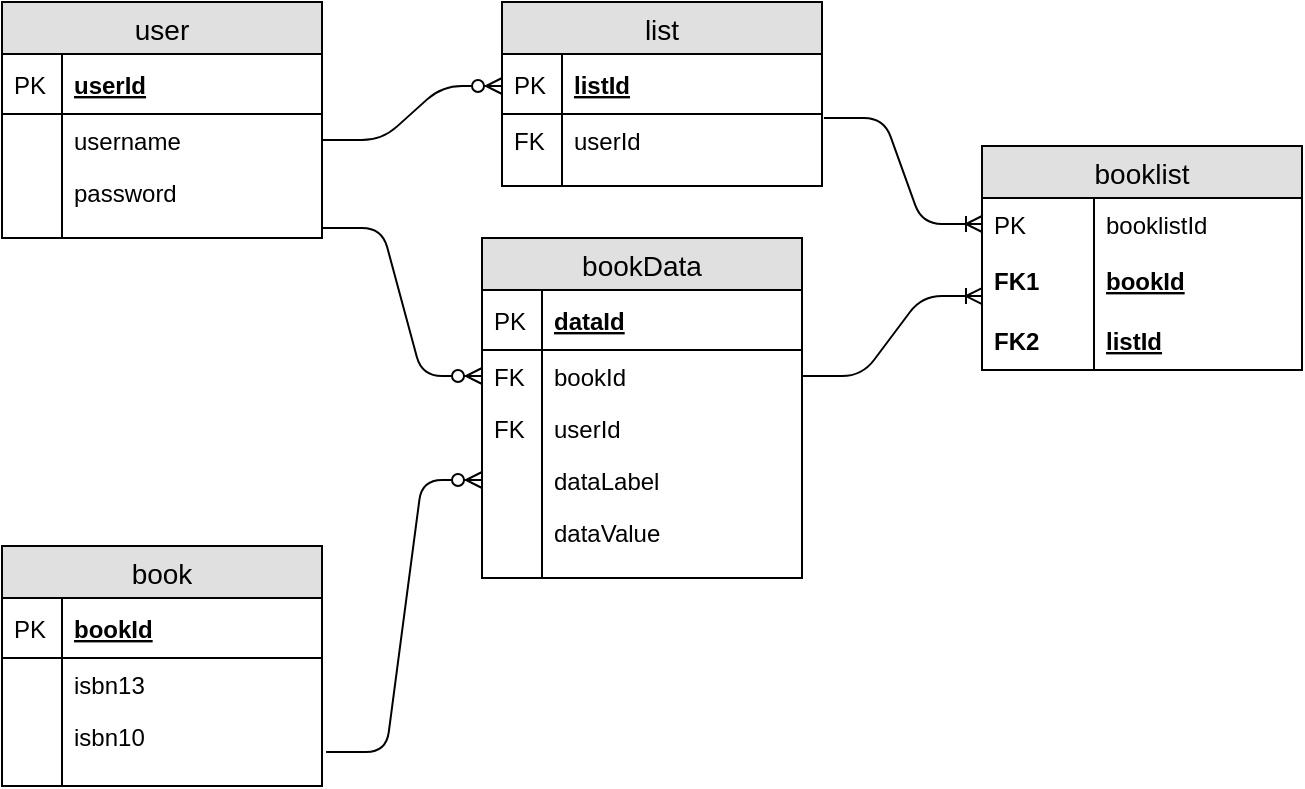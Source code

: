 <mxfile version="12.7.9" type="device"><diagram id="eM1OXEGYLTmeJ4n0JonU" name="Page-1"><mxGraphModel dx="1632" dy="539" grid="1" gridSize="10" guides="1" tooltips="1" connect="1" arrows="1" fold="1" page="1" pageScale="1" pageWidth="850" pageHeight="1100" math="0" shadow="0"><root><mxCell id="0"/><mxCell id="1" parent="0"/><mxCell id="8sObgWADqYkJPRFbmLHV-3" value="user" style="swimlane;fontStyle=0;childLayout=stackLayout;horizontal=1;startSize=26;fillColor=#e0e0e0;horizontalStack=0;resizeParent=1;resizeParentMax=0;resizeLast=0;collapsible=1;marginBottom=0;swimlaneFillColor=#ffffff;align=center;fontSize=14;" parent="1" vertex="1"><mxGeometry x="-680" y="78" width="160" height="118" as="geometry"/></mxCell><mxCell id="8sObgWADqYkJPRFbmLHV-4" value="userId" style="shape=partialRectangle;top=0;left=0;right=0;bottom=1;align=left;verticalAlign=middle;fillColor=none;spacingLeft=34;spacingRight=4;overflow=hidden;rotatable=0;points=[[0,0.5],[1,0.5]];portConstraint=eastwest;dropTarget=0;fontStyle=5;fontSize=12;" parent="8sObgWADqYkJPRFbmLHV-3" vertex="1"><mxGeometry y="26" width="160" height="30" as="geometry"/></mxCell><mxCell id="8sObgWADqYkJPRFbmLHV-5" value="PK" style="shape=partialRectangle;top=0;left=0;bottom=0;fillColor=none;align=left;verticalAlign=middle;spacingLeft=4;spacingRight=4;overflow=hidden;rotatable=0;points=[];portConstraint=eastwest;part=1;fontSize=12;" parent="8sObgWADqYkJPRFbmLHV-4" vertex="1" connectable="0"><mxGeometry width="30" height="30" as="geometry"/></mxCell><mxCell id="8sObgWADqYkJPRFbmLHV-48" value="" style="edgeStyle=entityRelationEdgeStyle;fontSize=12;html=1;endArrow=ERzeroToMany;endFill=1;exitX=1;exitY=0.5;exitDx=0;exitDy=0;" parent="8sObgWADqYkJPRFbmLHV-3" source="8sObgWADqYkJPRFbmLHV-6" edge="1"><mxGeometry width="100" height="100" relative="1" as="geometry"><mxPoint x="150" y="142" as="sourcePoint"/><mxPoint x="250" y="42" as="targetPoint"/></mxGeometry></mxCell><mxCell id="8sObgWADqYkJPRFbmLHV-6" value="username" style="shape=partialRectangle;top=0;left=0;right=0;bottom=0;align=left;verticalAlign=top;fillColor=none;spacingLeft=34;spacingRight=4;overflow=hidden;rotatable=0;points=[[0,0.5],[1,0.5]];portConstraint=eastwest;dropTarget=0;fontSize=12;" parent="8sObgWADqYkJPRFbmLHV-3" vertex="1"><mxGeometry y="56" width="160" height="26" as="geometry"/></mxCell><mxCell id="8sObgWADqYkJPRFbmLHV-7" value="" style="shape=partialRectangle;top=0;left=0;bottom=0;fillColor=none;align=left;verticalAlign=top;spacingLeft=4;spacingRight=4;overflow=hidden;rotatable=0;points=[];portConstraint=eastwest;part=1;fontSize=12;" parent="8sObgWADqYkJPRFbmLHV-6" vertex="1" connectable="0"><mxGeometry width="30" height="26" as="geometry"/></mxCell><mxCell id="8sObgWADqYkJPRFbmLHV-8" value="password" style="shape=partialRectangle;top=0;left=0;right=0;bottom=0;align=left;verticalAlign=top;fillColor=none;spacingLeft=34;spacingRight=4;overflow=hidden;rotatable=0;points=[[0,0.5],[1,0.5]];portConstraint=eastwest;dropTarget=0;fontSize=12;" parent="8sObgWADqYkJPRFbmLHV-3" vertex="1"><mxGeometry y="82" width="160" height="26" as="geometry"/></mxCell><mxCell id="8sObgWADqYkJPRFbmLHV-9" value="" style="shape=partialRectangle;top=0;left=0;bottom=0;fillColor=none;align=left;verticalAlign=top;spacingLeft=4;spacingRight=4;overflow=hidden;rotatable=0;points=[];portConstraint=eastwest;part=1;fontSize=12;" parent="8sObgWADqYkJPRFbmLHV-8" vertex="1" connectable="0"><mxGeometry width="30" height="26" as="geometry"/></mxCell><mxCell id="8sObgWADqYkJPRFbmLHV-12" value="" style="shape=partialRectangle;top=0;left=0;right=0;bottom=0;align=left;verticalAlign=top;fillColor=none;spacingLeft=34;spacingRight=4;overflow=hidden;rotatable=0;points=[[0,0.5],[1,0.5]];portConstraint=eastwest;dropTarget=0;fontSize=12;" parent="8sObgWADqYkJPRFbmLHV-3" vertex="1"><mxGeometry y="108" width="160" height="10" as="geometry"/></mxCell><mxCell id="8sObgWADqYkJPRFbmLHV-13" value="" style="shape=partialRectangle;top=0;left=0;bottom=0;fillColor=none;align=left;verticalAlign=top;spacingLeft=4;spacingRight=4;overflow=hidden;rotatable=0;points=[];portConstraint=eastwest;part=1;fontSize=12;" parent="8sObgWADqYkJPRFbmLHV-12" vertex="1" connectable="0"><mxGeometry width="30" height="10" as="geometry"/></mxCell><mxCell id="8sObgWADqYkJPRFbmLHV-14" value="book" style="swimlane;fontStyle=0;childLayout=stackLayout;horizontal=1;startSize=26;fillColor=#e0e0e0;horizontalStack=0;resizeParent=1;resizeParentMax=0;resizeLast=0;collapsible=1;marginBottom=0;swimlaneFillColor=#ffffff;align=center;fontSize=14;" parent="1" vertex="1"><mxGeometry x="-680" y="350" width="160" height="120" as="geometry"/></mxCell><mxCell id="gzAt-vrBxV-9pyKYvbsG-20" value="bookId" style="shape=partialRectangle;top=0;left=0;right=0;bottom=1;align=left;verticalAlign=middle;fillColor=none;spacingLeft=34;spacingRight=4;overflow=hidden;rotatable=0;points=[[0,0.5],[1,0.5]];portConstraint=eastwest;dropTarget=0;fontStyle=5;fontSize=12;" parent="8sObgWADqYkJPRFbmLHV-14" vertex="1"><mxGeometry y="26" width="160" height="30" as="geometry"/></mxCell><mxCell id="gzAt-vrBxV-9pyKYvbsG-21" value="PK" style="shape=partialRectangle;top=0;left=0;bottom=0;fillColor=none;align=left;verticalAlign=middle;spacingLeft=4;spacingRight=4;overflow=hidden;rotatable=0;points=[];portConstraint=eastwest;part=1;fontSize=12;" parent="gzAt-vrBxV-9pyKYvbsG-20" vertex="1" connectable="0"><mxGeometry width="30" height="30" as="geometry"/></mxCell><mxCell id="8sObgWADqYkJPRFbmLHV-19" value="isbn13" style="shape=partialRectangle;top=0;left=0;right=0;bottom=0;align=left;verticalAlign=top;fillColor=none;spacingLeft=34;spacingRight=4;overflow=hidden;rotatable=0;points=[[0,0.5],[1,0.5]];portConstraint=eastwest;dropTarget=0;fontSize=12;" parent="8sObgWADqYkJPRFbmLHV-14" vertex="1"><mxGeometry y="56" width="160" height="26" as="geometry"/></mxCell><mxCell id="8sObgWADqYkJPRFbmLHV-20" value="" style="shape=partialRectangle;top=0;left=0;bottom=0;fillColor=none;align=left;verticalAlign=top;spacingLeft=4;spacingRight=4;overflow=hidden;rotatable=0;points=[];portConstraint=eastwest;part=1;fontSize=12;" parent="8sObgWADqYkJPRFbmLHV-19" vertex="1" connectable="0"><mxGeometry width="30" height="26" as="geometry"/></mxCell><mxCell id="8sObgWADqYkJPRFbmLHV-17" value="isbn10" style="shape=partialRectangle;top=0;left=0;right=0;bottom=0;align=left;verticalAlign=top;fillColor=none;spacingLeft=34;spacingRight=4;overflow=hidden;rotatable=0;points=[[0,0.5],[1,0.5]];portConstraint=eastwest;dropTarget=0;fontSize=12;" parent="8sObgWADqYkJPRFbmLHV-14" vertex="1"><mxGeometry y="82" width="160" height="26" as="geometry"/></mxCell><mxCell id="8sObgWADqYkJPRFbmLHV-18" value="" style="shape=partialRectangle;top=0;left=0;bottom=0;fillColor=none;align=left;verticalAlign=top;spacingLeft=4;spacingRight=4;overflow=hidden;rotatable=0;points=[];portConstraint=eastwest;part=1;fontSize=12;" parent="8sObgWADqYkJPRFbmLHV-17" vertex="1" connectable="0"><mxGeometry width="30" height="26" as="geometry"/></mxCell><mxCell id="8sObgWADqYkJPRFbmLHV-23" value="" style="shape=partialRectangle;top=0;left=0;right=0;bottom=0;align=left;verticalAlign=top;fillColor=none;spacingLeft=34;spacingRight=4;overflow=hidden;rotatable=0;points=[[0,0.5],[1,0.5]];portConstraint=eastwest;dropTarget=0;fontSize=12;" parent="8sObgWADqYkJPRFbmLHV-14" vertex="1"><mxGeometry y="108" width="160" height="12" as="geometry"/></mxCell><mxCell id="8sObgWADqYkJPRFbmLHV-24" value="" style="shape=partialRectangle;top=0;left=0;bottom=0;fillColor=none;align=left;verticalAlign=top;spacingLeft=4;spacingRight=4;overflow=hidden;rotatable=0;points=[];portConstraint=eastwest;part=1;fontSize=12;" parent="8sObgWADqYkJPRFbmLHV-23" vertex="1" connectable="0"><mxGeometry width="30" height="12" as="geometry"/></mxCell><mxCell id="8sObgWADqYkJPRFbmLHV-25" value="booklist" style="swimlane;fontStyle=0;childLayout=stackLayout;horizontal=1;startSize=26;fillColor=#e0e0e0;horizontalStack=0;resizeParent=1;resizeParentMax=0;resizeLast=0;collapsible=1;marginBottom=0;swimlaneFillColor=#ffffff;align=center;fontSize=14;" parent="1" vertex="1"><mxGeometry x="-190" y="150" width="160" height="112" as="geometry"/></mxCell><mxCell id="8sObgWADqYkJPRFbmLHV-30" value="booklistId" style="shape=partialRectangle;top=0;left=0;right=0;bottom=0;align=left;verticalAlign=top;fillColor=none;spacingLeft=60;spacingRight=4;overflow=hidden;rotatable=0;points=[[0,0.5],[1,0.5]];portConstraint=eastwest;dropTarget=0;fontSize=12;" parent="8sObgWADqYkJPRFbmLHV-25" vertex="1"><mxGeometry y="26" width="160" height="26" as="geometry"/></mxCell><mxCell id="8sObgWADqYkJPRFbmLHV-31" value="PK" style="shape=partialRectangle;top=0;left=0;bottom=0;fillColor=none;align=left;verticalAlign=top;spacingLeft=4;spacingRight=4;overflow=hidden;rotatable=0;points=[];portConstraint=eastwest;part=1;fontSize=12;" parent="8sObgWADqYkJPRFbmLHV-30" vertex="1" connectable="0"><mxGeometry width="56" height="26" as="geometry"/></mxCell><mxCell id="8sObgWADqYkJPRFbmLHV-26" value="bookId" style="shape=partialRectangle;top=0;left=0;right=0;bottom=0;align=left;verticalAlign=middle;fillColor=none;spacingLeft=60;spacingRight=4;overflow=hidden;rotatable=0;points=[[0,0.5],[1,0.5]];portConstraint=eastwest;dropTarget=0;fontStyle=5;fontSize=12;" parent="8sObgWADqYkJPRFbmLHV-25" vertex="1"><mxGeometry y="52" width="160" height="30" as="geometry"/></mxCell><mxCell id="8sObgWADqYkJPRFbmLHV-27" value="FK1" style="shape=partialRectangle;fontStyle=1;top=0;left=0;bottom=0;fillColor=none;align=left;verticalAlign=middle;spacingLeft=4;spacingRight=4;overflow=hidden;rotatable=0;points=[];portConstraint=eastwest;part=1;fontSize=12;" parent="8sObgWADqYkJPRFbmLHV-26" vertex="1" connectable="0"><mxGeometry width="56" height="30" as="geometry"/></mxCell><mxCell id="8sObgWADqYkJPRFbmLHV-28" value="listId" style="shape=partialRectangle;top=0;left=0;right=0;bottom=1;align=left;verticalAlign=middle;fillColor=none;spacingLeft=60;spacingRight=4;overflow=hidden;rotatable=0;points=[[0,0.5],[1,0.5]];portConstraint=eastwest;dropTarget=0;fontStyle=5;fontSize=12;" parent="8sObgWADqYkJPRFbmLHV-25" vertex="1"><mxGeometry y="82" width="160" height="30" as="geometry"/></mxCell><mxCell id="8sObgWADqYkJPRFbmLHV-29" value="FK2" style="shape=partialRectangle;fontStyle=1;top=0;left=0;bottom=0;fillColor=none;align=left;verticalAlign=middle;spacingLeft=4;spacingRight=4;overflow=hidden;rotatable=0;points=[];portConstraint=eastwest;part=1;fontSize=12;" parent="8sObgWADqYkJPRFbmLHV-28" vertex="1" connectable="0"><mxGeometry width="56" height="30" as="geometry"/></mxCell><mxCell id="8sObgWADqYkJPRFbmLHV-32" value="list" style="swimlane;fontStyle=0;childLayout=stackLayout;horizontal=1;startSize=26;fillColor=#e0e0e0;horizontalStack=0;resizeParent=1;resizeParentMax=0;resizeLast=0;collapsible=1;marginBottom=0;swimlaneFillColor=#ffffff;align=center;fontSize=14;" parent="1" vertex="1"><mxGeometry x="-430" y="78" width="160" height="92" as="geometry"/></mxCell><mxCell id="8sObgWADqYkJPRFbmLHV-33" value="listId" style="shape=partialRectangle;top=0;left=0;right=0;bottom=1;align=left;verticalAlign=middle;fillColor=none;spacingLeft=34;spacingRight=4;overflow=hidden;rotatable=0;points=[[0,0.5],[1,0.5]];portConstraint=eastwest;dropTarget=0;fontStyle=5;fontSize=12;" parent="8sObgWADqYkJPRFbmLHV-32" vertex="1"><mxGeometry y="26" width="160" height="30" as="geometry"/></mxCell><mxCell id="8sObgWADqYkJPRFbmLHV-34" value="PK" style="shape=partialRectangle;top=0;left=0;bottom=0;fillColor=none;align=left;verticalAlign=middle;spacingLeft=4;spacingRight=4;overflow=hidden;rotatable=0;points=[];portConstraint=eastwest;part=1;fontSize=12;" parent="8sObgWADqYkJPRFbmLHV-33" vertex="1" connectable="0"><mxGeometry width="30" height="30" as="geometry"/></mxCell><mxCell id="8sObgWADqYkJPRFbmLHV-35" value="userId" style="shape=partialRectangle;top=0;left=0;right=0;bottom=0;align=left;verticalAlign=top;fillColor=none;spacingLeft=34;spacingRight=4;overflow=hidden;rotatable=0;points=[[0,0.5],[1,0.5]];portConstraint=eastwest;dropTarget=0;fontSize=12;" parent="8sObgWADqYkJPRFbmLHV-32" vertex="1"><mxGeometry y="56" width="160" height="26" as="geometry"/></mxCell><mxCell id="8sObgWADqYkJPRFbmLHV-36" value="FK" style="shape=partialRectangle;top=0;left=0;bottom=0;fillColor=none;align=left;verticalAlign=top;spacingLeft=4;spacingRight=4;overflow=hidden;rotatable=0;points=[];portConstraint=eastwest;part=1;fontSize=12;" parent="8sObgWADqYkJPRFbmLHV-35" vertex="1" connectable="0"><mxGeometry width="30" height="26" as="geometry"/></mxCell><mxCell id="8sObgWADqYkJPRFbmLHV-41" value="" style="shape=partialRectangle;top=0;left=0;right=0;bottom=0;align=left;verticalAlign=top;fillColor=none;spacingLeft=34;spacingRight=4;overflow=hidden;rotatable=0;points=[[0,0.5],[1,0.5]];portConstraint=eastwest;dropTarget=0;fontSize=12;" parent="8sObgWADqYkJPRFbmLHV-32" vertex="1"><mxGeometry y="82" width="160" height="10" as="geometry"/></mxCell><mxCell id="8sObgWADqYkJPRFbmLHV-42" value="" style="shape=partialRectangle;top=0;left=0;bottom=0;fillColor=none;align=left;verticalAlign=top;spacingLeft=4;spacingRight=4;overflow=hidden;rotatable=0;points=[];portConstraint=eastwest;part=1;fontSize=12;" parent="8sObgWADqYkJPRFbmLHV-41" vertex="1" connectable="0"><mxGeometry width="30" height="10" as="geometry"/></mxCell><mxCell id="8sObgWADqYkJPRFbmLHV-52" value="" style="edgeStyle=entityRelationEdgeStyle;fontSize=12;html=1;endArrow=ERoneToMany;exitX=1.006;exitY=0.077;exitDx=0;exitDy=0;exitPerimeter=0;entryX=0;entryY=0.5;entryDx=0;entryDy=0;" parent="1" source="8sObgWADqYkJPRFbmLHV-35" target="8sObgWADqYkJPRFbmLHV-30" edge="1"><mxGeometry width="100" height="100" relative="1" as="geometry"><mxPoint x="-220" y="210" as="sourcePoint"/><mxPoint x="-140" y="190" as="targetPoint"/></mxGeometry></mxCell><mxCell id="8sObgWADqYkJPRFbmLHV-53" value="" style="edgeStyle=entityRelationEdgeStyle;fontSize=12;html=1;endArrow=ERoneToMany;entryX=0;entryY=0.767;entryDx=0;entryDy=0;entryPerimeter=0;exitX=1;exitY=0.5;exitDx=0;exitDy=0;" parent="1" target="8sObgWADqYkJPRFbmLHV-26" edge="1" source="8sObgWADqYkJPRFbmLHV-58"><mxGeometry width="100" height="100" relative="1" as="geometry"><mxPoint x="-520" y="421" as="sourcePoint"/><mxPoint x="-130" y="340" as="targetPoint"/></mxGeometry></mxCell><mxCell id="8sObgWADqYkJPRFbmLHV-55" value="bookData" style="swimlane;fontStyle=0;childLayout=stackLayout;horizontal=1;startSize=26;fillColor=#e0e0e0;horizontalStack=0;resizeParent=1;resizeParentMax=0;resizeLast=0;collapsible=1;marginBottom=0;swimlaneFillColor=#ffffff;align=center;fontSize=14;" parent="1" vertex="1"><mxGeometry x="-440" y="196" width="160" height="170" as="geometry"/></mxCell><mxCell id="8sObgWADqYkJPRFbmLHV-56" value="dataId" style="shape=partialRectangle;top=0;left=0;right=0;bottom=1;align=left;verticalAlign=middle;fillColor=none;spacingLeft=34;spacingRight=4;overflow=hidden;rotatable=0;points=[[0,0.5],[1,0.5]];portConstraint=eastwest;dropTarget=0;fontStyle=5;fontSize=12;" parent="8sObgWADqYkJPRFbmLHV-55" vertex="1"><mxGeometry y="26" width="160" height="30" as="geometry"/></mxCell><mxCell id="8sObgWADqYkJPRFbmLHV-57" value="PK" style="shape=partialRectangle;top=0;left=0;bottom=0;fillColor=none;align=left;verticalAlign=middle;spacingLeft=4;spacingRight=4;overflow=hidden;rotatable=0;points=[];portConstraint=eastwest;part=1;fontSize=12;" parent="8sObgWADqYkJPRFbmLHV-56" vertex="1" connectable="0"><mxGeometry width="30" height="30" as="geometry"/></mxCell><mxCell id="8sObgWADqYkJPRFbmLHV-58" value="bookId" style="shape=partialRectangle;top=0;left=0;right=0;bottom=0;align=left;verticalAlign=top;fillColor=none;spacingLeft=34;spacingRight=4;overflow=hidden;rotatable=0;points=[[0,0.5],[1,0.5]];portConstraint=eastwest;dropTarget=0;fontSize=12;" parent="8sObgWADqYkJPRFbmLHV-55" vertex="1"><mxGeometry y="56" width="160" height="26" as="geometry"/></mxCell><mxCell id="8sObgWADqYkJPRFbmLHV-59" value="FK" style="shape=partialRectangle;top=0;left=0;bottom=0;fillColor=none;align=left;verticalAlign=top;spacingLeft=4;spacingRight=4;overflow=hidden;rotatable=0;points=[];portConstraint=eastwest;part=1;fontSize=12;" parent="8sObgWADqYkJPRFbmLHV-58" vertex="1" connectable="0"><mxGeometry width="30" height="26" as="geometry"/></mxCell><mxCell id="gzAt-vrBxV-9pyKYvbsG-26" value="userId" style="shape=partialRectangle;top=0;left=0;right=0;bottom=0;align=left;verticalAlign=top;fillColor=none;spacingLeft=34;spacingRight=4;overflow=hidden;rotatable=0;points=[[0,0.5],[1,0.5]];portConstraint=eastwest;dropTarget=0;fontSize=12;" parent="8sObgWADqYkJPRFbmLHV-55" vertex="1"><mxGeometry y="82" width="160" height="26" as="geometry"/></mxCell><mxCell id="gzAt-vrBxV-9pyKYvbsG-27" value="FK" style="shape=partialRectangle;top=0;left=0;bottom=0;fillColor=none;align=left;verticalAlign=top;spacingLeft=4;spacingRight=4;overflow=hidden;rotatable=0;points=[];portConstraint=eastwest;part=1;fontSize=12;" parent="gzAt-vrBxV-9pyKYvbsG-26" vertex="1" connectable="0"><mxGeometry width="30" height="26" as="geometry"/></mxCell><mxCell id="8sObgWADqYkJPRFbmLHV-60" value="dataLabel" style="shape=partialRectangle;top=0;left=0;right=0;bottom=0;align=left;verticalAlign=top;fillColor=none;spacingLeft=34;spacingRight=4;overflow=hidden;rotatable=0;points=[[0,0.5],[1,0.5]];portConstraint=eastwest;dropTarget=0;fontSize=12;" parent="8sObgWADqYkJPRFbmLHV-55" vertex="1"><mxGeometry y="108" width="160" height="26" as="geometry"/></mxCell><mxCell id="8sObgWADqYkJPRFbmLHV-61" value="" style="shape=partialRectangle;top=0;left=0;bottom=0;fillColor=none;align=left;verticalAlign=top;spacingLeft=4;spacingRight=4;overflow=hidden;rotatable=0;points=[];portConstraint=eastwest;part=1;fontSize=12;" parent="8sObgWADqYkJPRFbmLHV-60" vertex="1" connectable="0"><mxGeometry width="30" height="26" as="geometry"/></mxCell><mxCell id="8sObgWADqYkJPRFbmLHV-62" value="dataValue" style="shape=partialRectangle;top=0;left=0;right=0;bottom=0;align=left;verticalAlign=top;fillColor=none;spacingLeft=34;spacingRight=4;overflow=hidden;rotatable=0;points=[[0,0.5],[1,0.5]];portConstraint=eastwest;dropTarget=0;fontSize=12;" parent="8sObgWADqYkJPRFbmLHV-55" vertex="1"><mxGeometry y="134" width="160" height="26" as="geometry"/></mxCell><mxCell id="8sObgWADqYkJPRFbmLHV-63" value="" style="shape=partialRectangle;top=0;left=0;bottom=0;fillColor=none;align=left;verticalAlign=top;spacingLeft=4;spacingRight=4;overflow=hidden;rotatable=0;points=[];portConstraint=eastwest;part=1;fontSize=12;" parent="8sObgWADqYkJPRFbmLHV-62" vertex="1" connectable="0"><mxGeometry width="30" height="26" as="geometry"/></mxCell><mxCell id="8sObgWADqYkJPRFbmLHV-64" value="" style="shape=partialRectangle;top=0;left=0;right=0;bottom=0;align=left;verticalAlign=top;fillColor=none;spacingLeft=34;spacingRight=4;overflow=hidden;rotatable=0;points=[[0,0.5],[1,0.5]];portConstraint=eastwest;dropTarget=0;fontSize=12;" parent="8sObgWADqYkJPRFbmLHV-55" vertex="1"><mxGeometry y="160" width="160" height="10" as="geometry"/></mxCell><mxCell id="8sObgWADqYkJPRFbmLHV-65" value="" style="shape=partialRectangle;top=0;left=0;bottom=0;fillColor=none;align=left;verticalAlign=top;spacingLeft=4;spacingRight=4;overflow=hidden;rotatable=0;points=[];portConstraint=eastwest;part=1;fontSize=12;" parent="8sObgWADqYkJPRFbmLHV-64" vertex="1" connectable="0"><mxGeometry width="30" height="10" as="geometry"/></mxCell><mxCell id="8sObgWADqYkJPRFbmLHV-66" value="" style="edgeStyle=entityRelationEdgeStyle;fontSize=12;html=1;endArrow=ERzeroToMany;endFill=1;exitX=1.013;exitY=0.808;exitDx=0;exitDy=0;exitPerimeter=0;entryX=0;entryY=0.5;entryDx=0;entryDy=0;" parent="1" source="8sObgWADqYkJPRFbmLHV-17" target="8sObgWADqYkJPRFbmLHV-60" edge="1"><mxGeometry width="100" height="100" relative="1" as="geometry"><mxPoint x="-297.92" y="375.994" as="sourcePoint"/><mxPoint x="-150" y="360" as="targetPoint"/></mxGeometry></mxCell><mxCell id="gzAt-vrBxV-9pyKYvbsG-28" value="" style="edgeStyle=entityRelationEdgeStyle;fontSize=12;html=1;endArrow=ERzeroToMany;endFill=1;exitX=1;exitY=0.5;exitDx=0;exitDy=0;entryX=0;entryY=0.5;entryDx=0;entryDy=0;" parent="1" source="8sObgWADqYkJPRFbmLHV-12" target="8sObgWADqYkJPRFbmLHV-58" edge="1"><mxGeometry width="100" height="100" relative="1" as="geometry"><mxPoint x="-450" y="490" as="sourcePoint"/><mxPoint x="-350" y="390" as="targetPoint"/></mxGeometry></mxCell></root></mxGraphModel></diagram></mxfile>